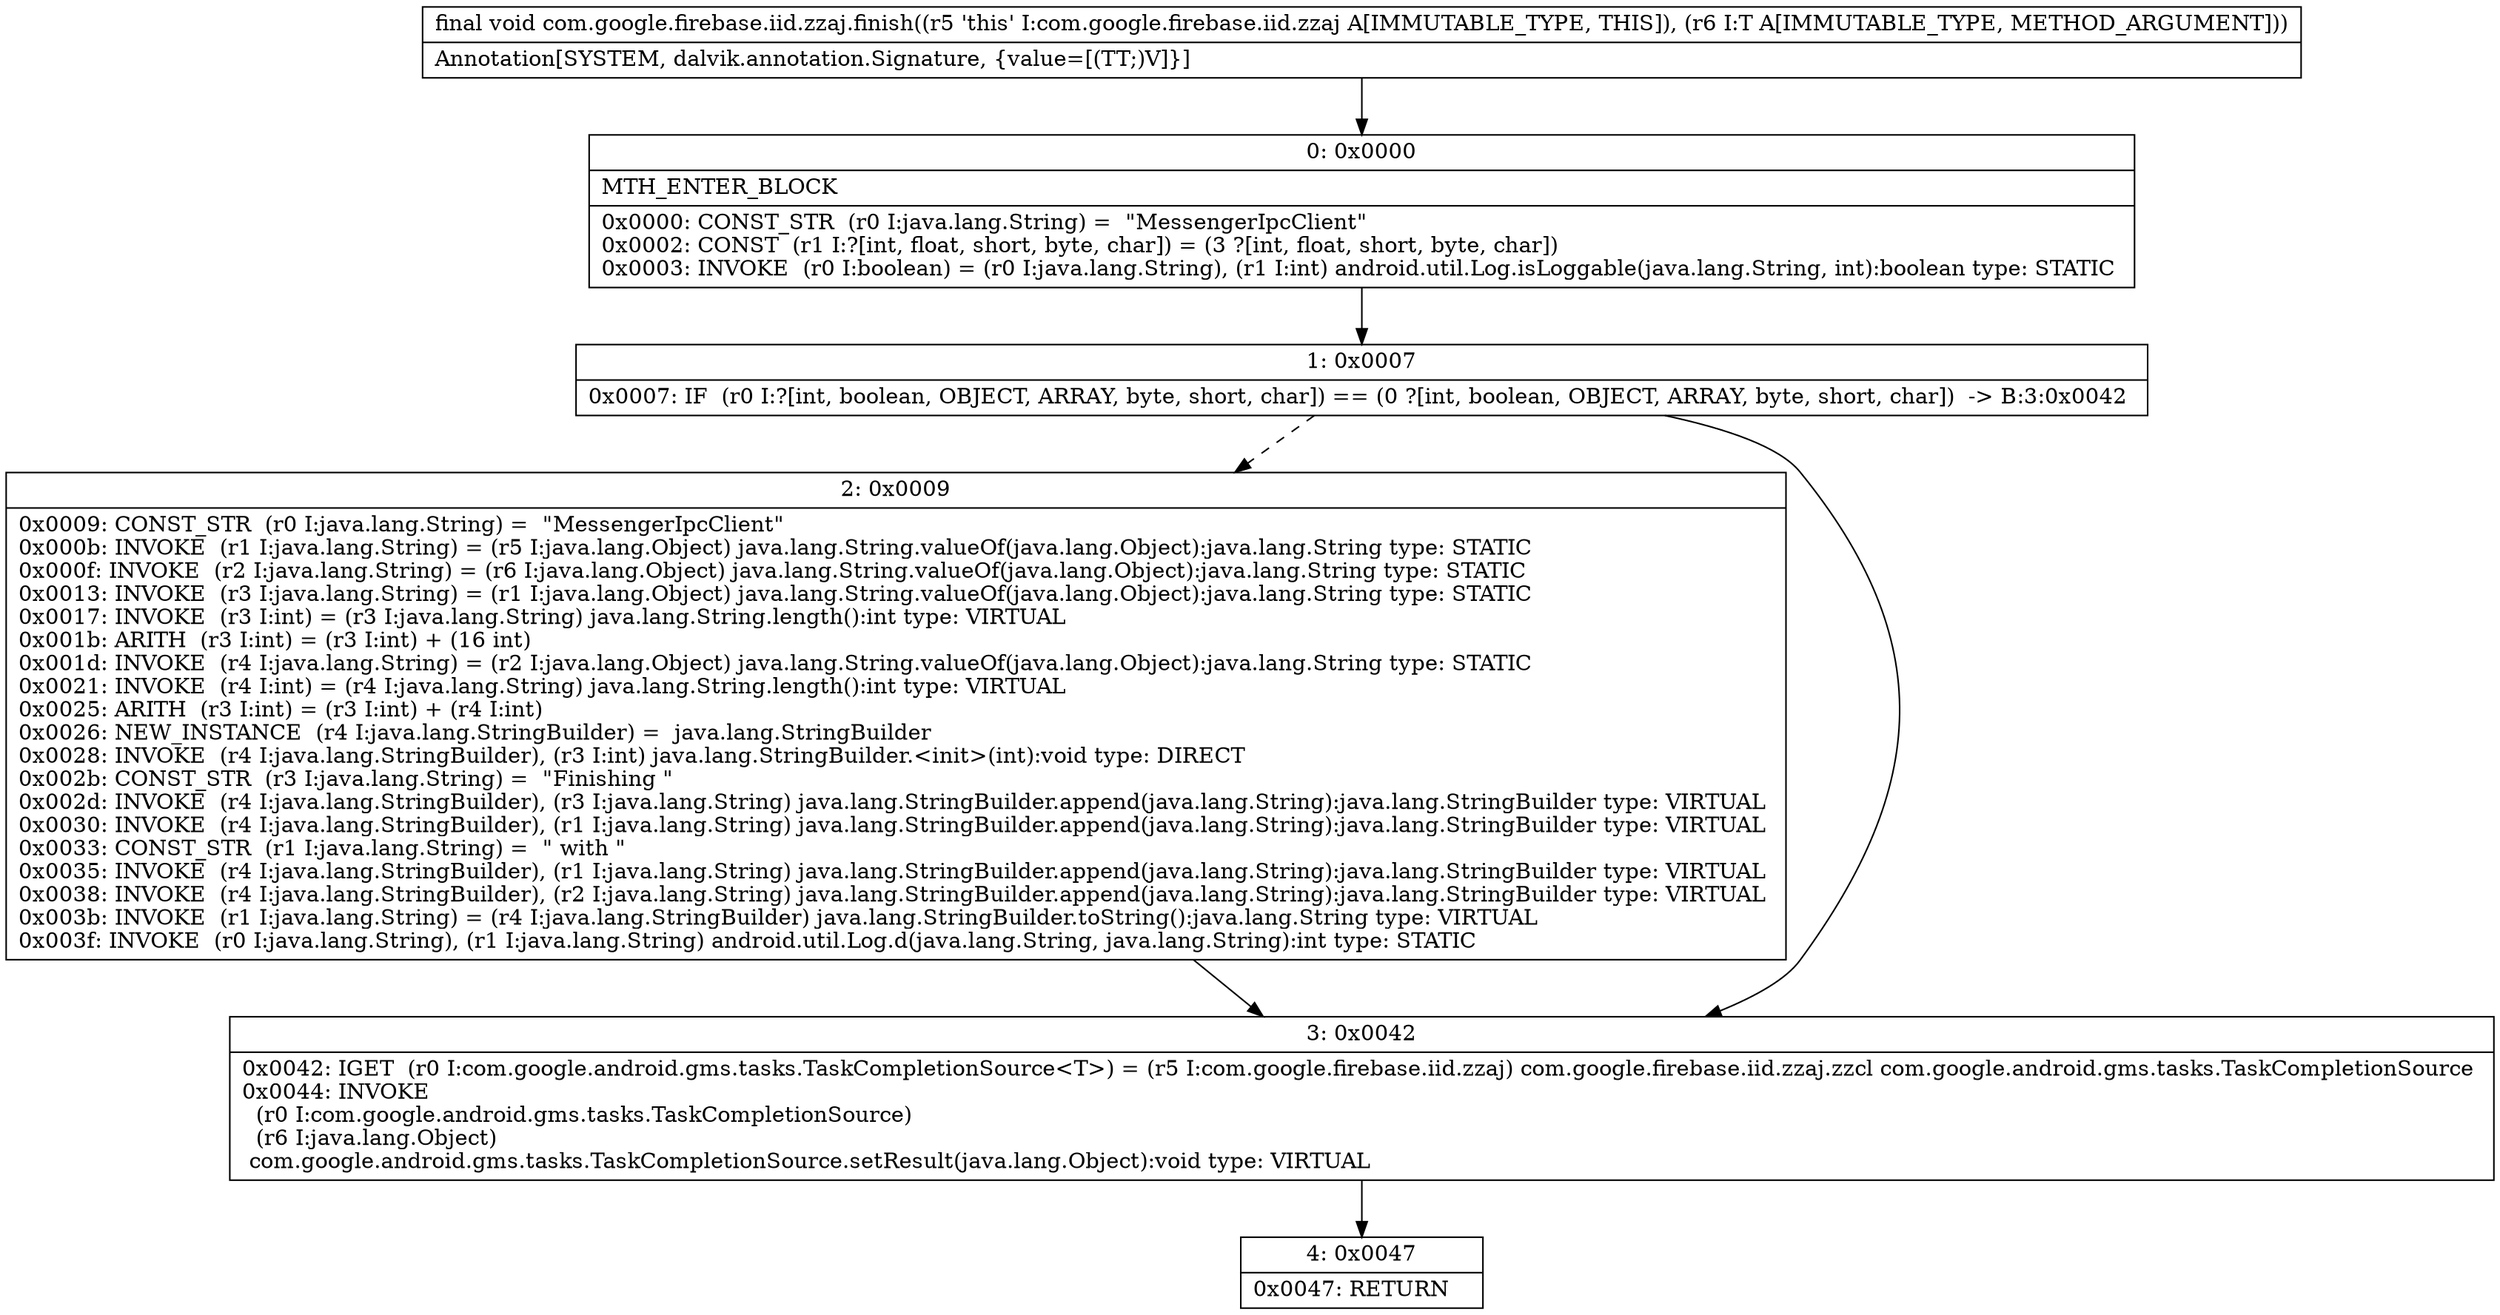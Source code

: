 digraph "CFG forcom.google.firebase.iid.zzaj.finish(Ljava\/lang\/Object;)V" {
Node_0 [shape=record,label="{0\:\ 0x0000|MTH_ENTER_BLOCK\l|0x0000: CONST_STR  (r0 I:java.lang.String) =  \"MessengerIpcClient\" \l0x0002: CONST  (r1 I:?[int, float, short, byte, char]) = (3 ?[int, float, short, byte, char]) \l0x0003: INVOKE  (r0 I:boolean) = (r0 I:java.lang.String), (r1 I:int) android.util.Log.isLoggable(java.lang.String, int):boolean type: STATIC \l}"];
Node_1 [shape=record,label="{1\:\ 0x0007|0x0007: IF  (r0 I:?[int, boolean, OBJECT, ARRAY, byte, short, char]) == (0 ?[int, boolean, OBJECT, ARRAY, byte, short, char])  \-\> B:3:0x0042 \l}"];
Node_2 [shape=record,label="{2\:\ 0x0009|0x0009: CONST_STR  (r0 I:java.lang.String) =  \"MessengerIpcClient\" \l0x000b: INVOKE  (r1 I:java.lang.String) = (r5 I:java.lang.Object) java.lang.String.valueOf(java.lang.Object):java.lang.String type: STATIC \l0x000f: INVOKE  (r2 I:java.lang.String) = (r6 I:java.lang.Object) java.lang.String.valueOf(java.lang.Object):java.lang.String type: STATIC \l0x0013: INVOKE  (r3 I:java.lang.String) = (r1 I:java.lang.Object) java.lang.String.valueOf(java.lang.Object):java.lang.String type: STATIC \l0x0017: INVOKE  (r3 I:int) = (r3 I:java.lang.String) java.lang.String.length():int type: VIRTUAL \l0x001b: ARITH  (r3 I:int) = (r3 I:int) + (16 int) \l0x001d: INVOKE  (r4 I:java.lang.String) = (r2 I:java.lang.Object) java.lang.String.valueOf(java.lang.Object):java.lang.String type: STATIC \l0x0021: INVOKE  (r4 I:int) = (r4 I:java.lang.String) java.lang.String.length():int type: VIRTUAL \l0x0025: ARITH  (r3 I:int) = (r3 I:int) + (r4 I:int) \l0x0026: NEW_INSTANCE  (r4 I:java.lang.StringBuilder) =  java.lang.StringBuilder \l0x0028: INVOKE  (r4 I:java.lang.StringBuilder), (r3 I:int) java.lang.StringBuilder.\<init\>(int):void type: DIRECT \l0x002b: CONST_STR  (r3 I:java.lang.String) =  \"Finishing \" \l0x002d: INVOKE  (r4 I:java.lang.StringBuilder), (r3 I:java.lang.String) java.lang.StringBuilder.append(java.lang.String):java.lang.StringBuilder type: VIRTUAL \l0x0030: INVOKE  (r4 I:java.lang.StringBuilder), (r1 I:java.lang.String) java.lang.StringBuilder.append(java.lang.String):java.lang.StringBuilder type: VIRTUAL \l0x0033: CONST_STR  (r1 I:java.lang.String) =  \" with \" \l0x0035: INVOKE  (r4 I:java.lang.StringBuilder), (r1 I:java.lang.String) java.lang.StringBuilder.append(java.lang.String):java.lang.StringBuilder type: VIRTUAL \l0x0038: INVOKE  (r4 I:java.lang.StringBuilder), (r2 I:java.lang.String) java.lang.StringBuilder.append(java.lang.String):java.lang.StringBuilder type: VIRTUAL \l0x003b: INVOKE  (r1 I:java.lang.String) = (r4 I:java.lang.StringBuilder) java.lang.StringBuilder.toString():java.lang.String type: VIRTUAL \l0x003f: INVOKE  (r0 I:java.lang.String), (r1 I:java.lang.String) android.util.Log.d(java.lang.String, java.lang.String):int type: STATIC \l}"];
Node_3 [shape=record,label="{3\:\ 0x0042|0x0042: IGET  (r0 I:com.google.android.gms.tasks.TaskCompletionSource\<T\>) = (r5 I:com.google.firebase.iid.zzaj) com.google.firebase.iid.zzaj.zzcl com.google.android.gms.tasks.TaskCompletionSource \l0x0044: INVOKE  \l  (r0 I:com.google.android.gms.tasks.TaskCompletionSource)\l  (r6 I:java.lang.Object)\l com.google.android.gms.tasks.TaskCompletionSource.setResult(java.lang.Object):void type: VIRTUAL \l}"];
Node_4 [shape=record,label="{4\:\ 0x0047|0x0047: RETURN   \l}"];
MethodNode[shape=record,label="{final void com.google.firebase.iid.zzaj.finish((r5 'this' I:com.google.firebase.iid.zzaj A[IMMUTABLE_TYPE, THIS]), (r6 I:T A[IMMUTABLE_TYPE, METHOD_ARGUMENT]))  | Annotation[SYSTEM, dalvik.annotation.Signature, \{value=[(TT;)V]\}]\l}"];
MethodNode -> Node_0;
Node_0 -> Node_1;
Node_1 -> Node_2[style=dashed];
Node_1 -> Node_3;
Node_2 -> Node_3;
Node_3 -> Node_4;
}

